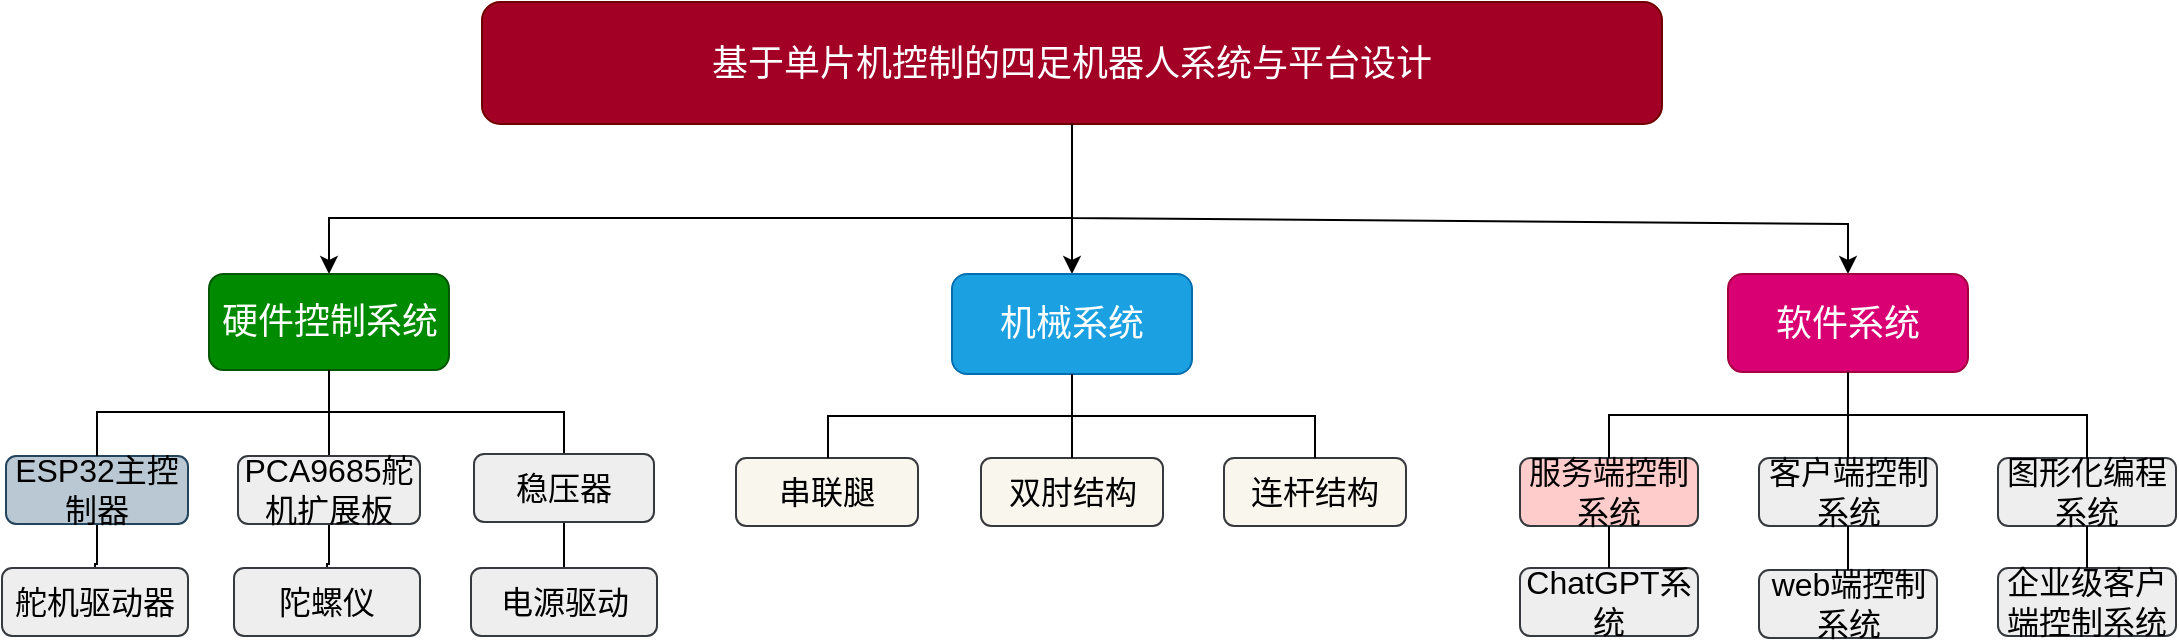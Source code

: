 <mxfile version="22.1.4" type="github">
  <diagram id="prtHgNgQTEPvFCAcTncT" name="Page-1">
    <mxGraphModel dx="1562" dy="835" grid="1" gridSize="1" guides="1" tooltips="1" connect="1" arrows="1" fold="1" page="1" pageScale="1" pageWidth="1169" pageHeight="827" math="0" shadow="0">
      <root>
        <mxCell id="0" />
        <mxCell id="1" parent="0" />
        <mxCell id="OtzLV0PQcCq0N8qJnoJI-4" value="" style="edgeStyle=orthogonalEdgeStyle;rounded=0;orthogonalLoop=1;jettySize=auto;html=1;entryX=0.5;entryY=0;entryDx=0;entryDy=0;exitX=0.5;exitY=1;exitDx=0;exitDy=0;" edge="1" parent="1" source="OtzLV0PQcCq0N8qJnoJI-2" target="OtzLV0PQcCq0N8qJnoJI-7">
          <mxGeometry relative="1" as="geometry">
            <mxPoint x="376" y="389" as="targetPoint" />
            <Array as="points">
              <mxPoint x="571" y="326" />
              <mxPoint x="200" y="326" />
            </Array>
          </mxGeometry>
        </mxCell>
        <mxCell id="OtzLV0PQcCq0N8qJnoJI-2" value="&lt;font style=&quot;font-size: 18px;&quot;&gt;基于单片机控制的四足机器人系统与平台设计&lt;/font&gt;" style="rounded=1;whiteSpace=wrap;html=1;fillColor=#a20025;fontColor=#ffffff;strokeColor=#6F0000;" vertex="1" parent="1">
          <mxGeometry x="276" y="218" width="590" height="61" as="geometry" />
        </mxCell>
        <mxCell id="OtzLV0PQcCq0N8qJnoJI-5" value="" style="endArrow=classic;html=1;rounded=0;entryX=0.5;entryY=0;entryDx=0;entryDy=0;exitX=0.5;exitY=1;exitDx=0;exitDy=0;" edge="1" parent="1" source="OtzLV0PQcCq0N8qJnoJI-2" target="OtzLV0PQcCq0N8qJnoJI-8">
          <mxGeometry width="50" height="50" relative="1" as="geometry">
            <mxPoint x="571" y="334" as="sourcePoint" />
            <mxPoint x="571" y="393" as="targetPoint" />
          </mxGeometry>
        </mxCell>
        <mxCell id="OtzLV0PQcCq0N8qJnoJI-6" value="" style="endArrow=classic;html=1;rounded=0;entryX=0.5;entryY=0;entryDx=0;entryDy=0;exitX=0.5;exitY=1;exitDx=0;exitDy=0;" edge="1" parent="1" source="OtzLV0PQcCq0N8qJnoJI-2" target="OtzLV0PQcCq0N8qJnoJI-9">
          <mxGeometry width="50" height="50" relative="1" as="geometry">
            <mxPoint x="571" y="334" as="sourcePoint" />
            <mxPoint x="767" y="392" as="targetPoint" />
            <Array as="points">
              <mxPoint x="571" y="326" />
              <mxPoint x="959" y="329" />
            </Array>
          </mxGeometry>
        </mxCell>
        <mxCell id="OtzLV0PQcCq0N8qJnoJI-29" style="edgeStyle=orthogonalEdgeStyle;rounded=0;orthogonalLoop=1;jettySize=auto;html=1;entryX=0.5;entryY=0;entryDx=0;entryDy=0;endArrow=none;endFill=0;" edge="1" parent="1" source="OtzLV0PQcCq0N8qJnoJI-7" target="OtzLV0PQcCq0N8qJnoJI-11">
          <mxGeometry relative="1" as="geometry" />
        </mxCell>
        <mxCell id="OtzLV0PQcCq0N8qJnoJI-30" style="edgeStyle=orthogonalEdgeStyle;rounded=0;orthogonalLoop=1;jettySize=auto;html=1;entryX=0.5;entryY=0;entryDx=0;entryDy=0;exitX=0.5;exitY=1;exitDx=0;exitDy=0;endArrow=none;endFill=0;" edge="1" parent="1" source="OtzLV0PQcCq0N8qJnoJI-7" target="OtzLV0PQcCq0N8qJnoJI-13">
          <mxGeometry relative="1" as="geometry" />
        </mxCell>
        <mxCell id="OtzLV0PQcCq0N8qJnoJI-7" value="&lt;font style=&quot;font-size: 18px;&quot;&gt;硬件控制系统&lt;/font&gt;" style="rounded=1;whiteSpace=wrap;html=1;fillColor=#008a00;fontColor=#ffffff;strokeColor=#005700;" vertex="1" parent="1">
          <mxGeometry x="139.5" y="354" width="120" height="48" as="geometry" />
        </mxCell>
        <mxCell id="OtzLV0PQcCq0N8qJnoJI-8" value="&lt;font style=&quot;font-size: 18px;&quot;&gt;机械系统&lt;/font&gt;" style="rounded=1;whiteSpace=wrap;html=1;fillColor=#1ba1e2;fontColor=#ffffff;strokeColor=#006EAF;" vertex="1" parent="1">
          <mxGeometry x="511" y="354" width="120" height="50" as="geometry" />
        </mxCell>
        <mxCell id="OtzLV0PQcCq0N8qJnoJI-9" value="&lt;font style=&quot;font-size: 18px;&quot;&gt;软件系统&lt;/font&gt;" style="rounded=1;whiteSpace=wrap;html=1;fillColor=#d80073;fontColor=#ffffff;strokeColor=#A50040;" vertex="1" parent="1">
          <mxGeometry x="899" y="354" width="120" height="49" as="geometry" />
        </mxCell>
        <mxCell id="OtzLV0PQcCq0N8qJnoJI-32" style="edgeStyle=orthogonalEdgeStyle;rounded=0;orthogonalLoop=1;jettySize=auto;html=1;entryX=0.5;entryY=0;entryDx=0;entryDy=0;endArrow=none;endFill=0;" edge="1" parent="1" source="OtzLV0PQcCq0N8qJnoJI-10" target="OtzLV0PQcCq0N8qJnoJI-22">
          <mxGeometry relative="1" as="geometry" />
        </mxCell>
        <mxCell id="OtzLV0PQcCq0N8qJnoJI-10" value="&lt;font style=&quot;font-size: 16px;&quot;&gt;ESP32主控制器&lt;/font&gt;" style="rounded=1;whiteSpace=wrap;html=1;fillColor=#bac8d3;strokeColor=#23445d;" vertex="1" parent="1">
          <mxGeometry x="38" y="445" width="91" height="34" as="geometry" />
        </mxCell>
        <mxCell id="OtzLV0PQcCq0N8qJnoJI-33" style="edgeStyle=orthogonalEdgeStyle;rounded=0;orthogonalLoop=1;jettySize=auto;html=1;entryX=0.5;entryY=0;entryDx=0;entryDy=0;endArrow=none;endFill=0;" edge="1" parent="1" source="OtzLV0PQcCq0N8qJnoJI-11" target="OtzLV0PQcCq0N8qJnoJI-12">
          <mxGeometry relative="1" as="geometry" />
        </mxCell>
        <mxCell id="OtzLV0PQcCq0N8qJnoJI-11" value="&lt;font style=&quot;font-size: 16px;&quot;&gt;PCA9685舵机扩展板&lt;/font&gt;" style="rounded=1;whiteSpace=wrap;html=1;fillColor=#eeeeee;strokeColor=#36393d;" vertex="1" parent="1">
          <mxGeometry x="154" y="445" width="91" height="34" as="geometry" />
        </mxCell>
        <mxCell id="OtzLV0PQcCq0N8qJnoJI-12" value="&lt;font style=&quot;font-size: 16px;&quot;&gt;陀螺仪&lt;/font&gt;" style="rounded=1;whiteSpace=wrap;html=1;fillColor=#eeeeee;strokeColor=#36393d;" vertex="1" parent="1">
          <mxGeometry x="152" y="501" width="93" height="34" as="geometry" />
        </mxCell>
        <mxCell id="OtzLV0PQcCq0N8qJnoJI-34" style="edgeStyle=orthogonalEdgeStyle;rounded=0;orthogonalLoop=1;jettySize=auto;html=1;entryX=0.5;entryY=0;entryDx=0;entryDy=0;endArrow=none;endFill=0;" edge="1" parent="1" source="OtzLV0PQcCq0N8qJnoJI-13" target="OtzLV0PQcCq0N8qJnoJI-23">
          <mxGeometry relative="1" as="geometry" />
        </mxCell>
        <mxCell id="OtzLV0PQcCq0N8qJnoJI-13" value="&lt;font style=&quot;font-size: 16px;&quot;&gt;稳压器&lt;/font&gt;" style="rounded=1;whiteSpace=wrap;html=1;fillColor=#eeeeee;strokeColor=#36393d;" vertex="1" parent="1">
          <mxGeometry x="272" y="444" width="90" height="34" as="geometry" />
        </mxCell>
        <mxCell id="OtzLV0PQcCq0N8qJnoJI-17" value="&lt;font style=&quot;font-size: 16px;&quot;&gt;web端控制系统&lt;/font&gt;" style="rounded=1;whiteSpace=wrap;html=1;fillColor=#eeeeee;strokeColor=#36393d;" vertex="1" parent="1">
          <mxGeometry x="914.5" y="502" width="89" height="34" as="geometry" />
        </mxCell>
        <mxCell id="OtzLV0PQcCq0N8qJnoJI-18" value="&lt;font style=&quot;font-size: 16px;&quot;&gt;客户端控制系统&lt;/font&gt;" style="rounded=1;whiteSpace=wrap;html=1;fillColor=#eeeeee;strokeColor=#36393d;" vertex="1" parent="1">
          <mxGeometry x="914.5" y="446" width="89" height="34" as="geometry" />
        </mxCell>
        <mxCell id="OtzLV0PQcCq0N8qJnoJI-19" value="&lt;font style=&quot;font-size: 16px;&quot;&gt;服务端控制系统&lt;/font&gt;" style="rounded=1;whiteSpace=wrap;html=1;fillColor=#ffcccc;strokeColor=#36393d;" vertex="1" parent="1">
          <mxGeometry x="795" y="446" width="89" height="34" as="geometry" />
        </mxCell>
        <mxCell id="OtzLV0PQcCq0N8qJnoJI-20" value="&lt;font style=&quot;font-size: 16px;&quot;&gt;图形化编程系统&lt;/font&gt;" style="rounded=1;whiteSpace=wrap;html=1;fillColor=#eeeeee;strokeColor=#36393d;" vertex="1" parent="1">
          <mxGeometry x="1034" y="446" width="89" height="34" as="geometry" />
        </mxCell>
        <mxCell id="OtzLV0PQcCq0N8qJnoJI-21" value="&lt;font style=&quot;font-size: 16px;&quot;&gt;ChatGPT系统&lt;/font&gt;" style="rounded=1;whiteSpace=wrap;html=1;fillColor=#eeeeee;strokeColor=#36393d;" vertex="1" parent="1">
          <mxGeometry x="795" y="501" width="89" height="34" as="geometry" />
        </mxCell>
        <mxCell id="OtzLV0PQcCq0N8qJnoJI-22" value="&lt;font style=&quot;font-size: 16px;&quot;&gt;舵机驱动器&lt;/font&gt;" style="rounded=1;whiteSpace=wrap;html=1;fillColor=#eeeeee;strokeColor=#36393d;" vertex="1" parent="1">
          <mxGeometry x="36" y="501" width="93" height="34" as="geometry" />
        </mxCell>
        <mxCell id="OtzLV0PQcCq0N8qJnoJI-23" value="&lt;font style=&quot;font-size: 16px;&quot;&gt;电源驱动&lt;/font&gt;" style="rounded=1;whiteSpace=wrap;html=1;fillColor=#eeeeee;strokeColor=#36393d;" vertex="1" parent="1">
          <mxGeometry x="270.5" y="501" width="93" height="34" as="geometry" />
        </mxCell>
        <mxCell id="OtzLV0PQcCq0N8qJnoJI-24" value="&lt;font style=&quot;font-size: 16px;&quot;&gt;串联腿&lt;/font&gt;" style="rounded=1;whiteSpace=wrap;html=1;fillColor=#f9f7ed;strokeColor=#36393d;" vertex="1" parent="1">
          <mxGeometry x="403" y="446" width="91" height="34" as="geometry" />
        </mxCell>
        <mxCell id="OtzLV0PQcCq0N8qJnoJI-25" value="&lt;font style=&quot;font-size: 16px;&quot;&gt;双肘结构&lt;/font&gt;" style="rounded=1;whiteSpace=wrap;html=1;fillColor=#f9f7ed;strokeColor=#36393d;" vertex="1" parent="1">
          <mxGeometry x="525.5" y="446" width="91" height="34" as="geometry" />
        </mxCell>
        <mxCell id="OtzLV0PQcCq0N8qJnoJI-26" value="&lt;font style=&quot;font-size: 16px;&quot;&gt;连杆结构&lt;/font&gt;" style="rounded=1;whiteSpace=wrap;html=1;fillColor=#f9f7ed;strokeColor=#36393d;" vertex="1" parent="1">
          <mxGeometry x="647" y="446" width="91" height="34" as="geometry" />
        </mxCell>
        <mxCell id="OtzLV0PQcCq0N8qJnoJI-27" value="&lt;font style=&quot;font-size: 16px;&quot;&gt;企业级客户&lt;br&gt;端控制系统&lt;/font&gt;" style="rounded=1;whiteSpace=wrap;html=1;fillColor=#eeeeee;strokeColor=#36393d;" vertex="1" parent="1">
          <mxGeometry x="1034" y="501" width="89" height="34" as="geometry" />
        </mxCell>
        <mxCell id="OtzLV0PQcCq0N8qJnoJI-31" style="edgeStyle=orthogonalEdgeStyle;rounded=0;orthogonalLoop=1;jettySize=auto;html=1;entryX=0.5;entryY=0;entryDx=0;entryDy=0;exitX=0.5;exitY=1;exitDx=0;exitDy=0;endArrow=none;endFill=0;" edge="1" parent="1" source="OtzLV0PQcCq0N8qJnoJI-7" target="OtzLV0PQcCq0N8qJnoJI-10">
          <mxGeometry relative="1" as="geometry">
            <mxPoint x="201" y="403" as="sourcePoint" />
            <mxPoint x="318" y="445" as="targetPoint" />
            <Array as="points">
              <mxPoint x="200" y="423" />
              <mxPoint x="84" y="423" />
            </Array>
          </mxGeometry>
        </mxCell>
        <mxCell id="OtzLV0PQcCq0N8qJnoJI-35" style="edgeStyle=orthogonalEdgeStyle;rounded=0;orthogonalLoop=1;jettySize=auto;html=1;endArrow=none;endFill=0;exitX=0.5;exitY=1;exitDx=0;exitDy=0;entryX=0.5;entryY=0;entryDx=0;entryDy=0;" edge="1" parent="1" source="OtzLV0PQcCq0N8qJnoJI-8" target="OtzLV0PQcCq0N8qJnoJI-25">
          <mxGeometry relative="1" as="geometry">
            <mxPoint x="581" y="499" as="sourcePoint" />
            <mxPoint x="571" y="446" as="targetPoint" />
            <Array as="points">
              <mxPoint x="571" y="446" />
            </Array>
          </mxGeometry>
        </mxCell>
        <mxCell id="OtzLV0PQcCq0N8qJnoJI-36" style="edgeStyle=orthogonalEdgeStyle;rounded=0;orthogonalLoop=1;jettySize=auto;html=1;entryX=0.5;entryY=0;entryDx=0;entryDy=0;endArrow=none;endFill=0;exitX=0.5;exitY=1;exitDx=0;exitDy=0;" edge="1" parent="1" source="OtzLV0PQcCq0N8qJnoJI-8" target="OtzLV0PQcCq0N8qJnoJI-26">
          <mxGeometry relative="1" as="geometry">
            <mxPoint x="600" y="420" as="sourcePoint" />
            <mxPoint x="712" y="545" as="targetPoint" />
          </mxGeometry>
        </mxCell>
        <mxCell id="OtzLV0PQcCq0N8qJnoJI-37" style="edgeStyle=orthogonalEdgeStyle;rounded=0;orthogonalLoop=1;jettySize=auto;html=1;entryX=0.5;entryY=0;entryDx=0;entryDy=0;exitX=0.5;exitY=1;exitDx=0;exitDy=0;endArrow=none;endFill=0;" edge="1" parent="1" source="OtzLV0PQcCq0N8qJnoJI-8" target="OtzLV0PQcCq0N8qJnoJI-24">
          <mxGeometry relative="1" as="geometry">
            <mxPoint x="581" y="499" as="sourcePoint" />
            <mxPoint x="465" y="542" as="targetPoint" />
            <Array as="points">
              <mxPoint x="571" y="425" />
              <mxPoint x="449" y="425" />
              <mxPoint x="449" y="446" />
            </Array>
          </mxGeometry>
        </mxCell>
        <mxCell id="OtzLV0PQcCq0N8qJnoJI-38" style="edgeStyle=orthogonalEdgeStyle;rounded=0;orthogonalLoop=1;jettySize=auto;html=1;entryX=0.5;entryY=0;entryDx=0;entryDy=0;exitX=0.5;exitY=1;exitDx=0;exitDy=0;endArrow=none;endFill=0;" edge="1" parent="1" source="OtzLV0PQcCq0N8qJnoJI-9" target="OtzLV0PQcCq0N8qJnoJI-19">
          <mxGeometry relative="1" as="geometry">
            <mxPoint x="962.04" y="411" as="sourcePoint" />
            <mxPoint x="840.04" y="453" as="targetPoint" />
          </mxGeometry>
        </mxCell>
        <mxCell id="OtzLV0PQcCq0N8qJnoJI-39" style="edgeStyle=orthogonalEdgeStyle;rounded=0;orthogonalLoop=1;jettySize=auto;html=1;entryX=0.5;entryY=0;entryDx=0;entryDy=0;endArrow=none;endFill=0;exitX=0.5;exitY=1;exitDx=0;exitDy=0;" edge="1" parent="1" source="OtzLV0PQcCq0N8qJnoJI-9" target="OtzLV0PQcCq0N8qJnoJI-20">
          <mxGeometry relative="1" as="geometry">
            <mxPoint x="1066" y="394" as="sourcePoint" />
            <mxPoint x="1188" y="436" as="targetPoint" />
          </mxGeometry>
        </mxCell>
        <mxCell id="OtzLV0PQcCq0N8qJnoJI-40" style="edgeStyle=orthogonalEdgeStyle;rounded=0;orthogonalLoop=1;jettySize=auto;html=1;endArrow=none;endFill=0;exitX=0.5;exitY=1;exitDx=0;exitDy=0;entryX=0.5;entryY=0;entryDx=0;entryDy=0;" edge="1" parent="1" source="OtzLV0PQcCq0N8qJnoJI-9" target="OtzLV0PQcCq0N8qJnoJI-18">
          <mxGeometry relative="1" as="geometry">
            <mxPoint x="572" y="490" as="sourcePoint" />
            <mxPoint x="572" y="532" as="targetPoint" />
          </mxGeometry>
        </mxCell>
        <mxCell id="OtzLV0PQcCq0N8qJnoJI-41" value="" style="endArrow=none;html=1;rounded=0;entryX=0.5;entryY=1;entryDx=0;entryDy=0;exitX=0.5;exitY=0;exitDx=0;exitDy=0;" edge="1" parent="1" source="OtzLV0PQcCq0N8qJnoJI-21" target="OtzLV0PQcCq0N8qJnoJI-19">
          <mxGeometry width="50" height="50" relative="1" as="geometry">
            <mxPoint x="1016" y="525" as="sourcePoint" />
            <mxPoint x="1066" y="475" as="targetPoint" />
          </mxGeometry>
        </mxCell>
        <mxCell id="OtzLV0PQcCq0N8qJnoJI-42" value="" style="endArrow=none;html=1;rounded=0;entryX=0.5;entryY=1;entryDx=0;entryDy=0;exitX=0.5;exitY=0;exitDx=0;exitDy=0;" edge="1" parent="1" source="OtzLV0PQcCq0N8qJnoJI-17" target="OtzLV0PQcCq0N8qJnoJI-18">
          <mxGeometry width="50" height="50" relative="1" as="geometry">
            <mxPoint x="841" y="502" as="sourcePoint" />
            <mxPoint x="841" y="481" as="targetPoint" />
          </mxGeometry>
        </mxCell>
        <mxCell id="OtzLV0PQcCq0N8qJnoJI-43" value="" style="endArrow=none;html=1;rounded=0;entryX=0.5;entryY=1;entryDx=0;entryDy=0;exitX=0.5;exitY=0;exitDx=0;exitDy=0;" edge="1" parent="1" source="OtzLV0PQcCq0N8qJnoJI-27" target="OtzLV0PQcCq0N8qJnoJI-20">
          <mxGeometry width="50" height="50" relative="1" as="geometry">
            <mxPoint x="960" y="503" as="sourcePoint" />
            <mxPoint x="960" y="481" as="targetPoint" />
          </mxGeometry>
        </mxCell>
      </root>
    </mxGraphModel>
  </diagram>
</mxfile>
